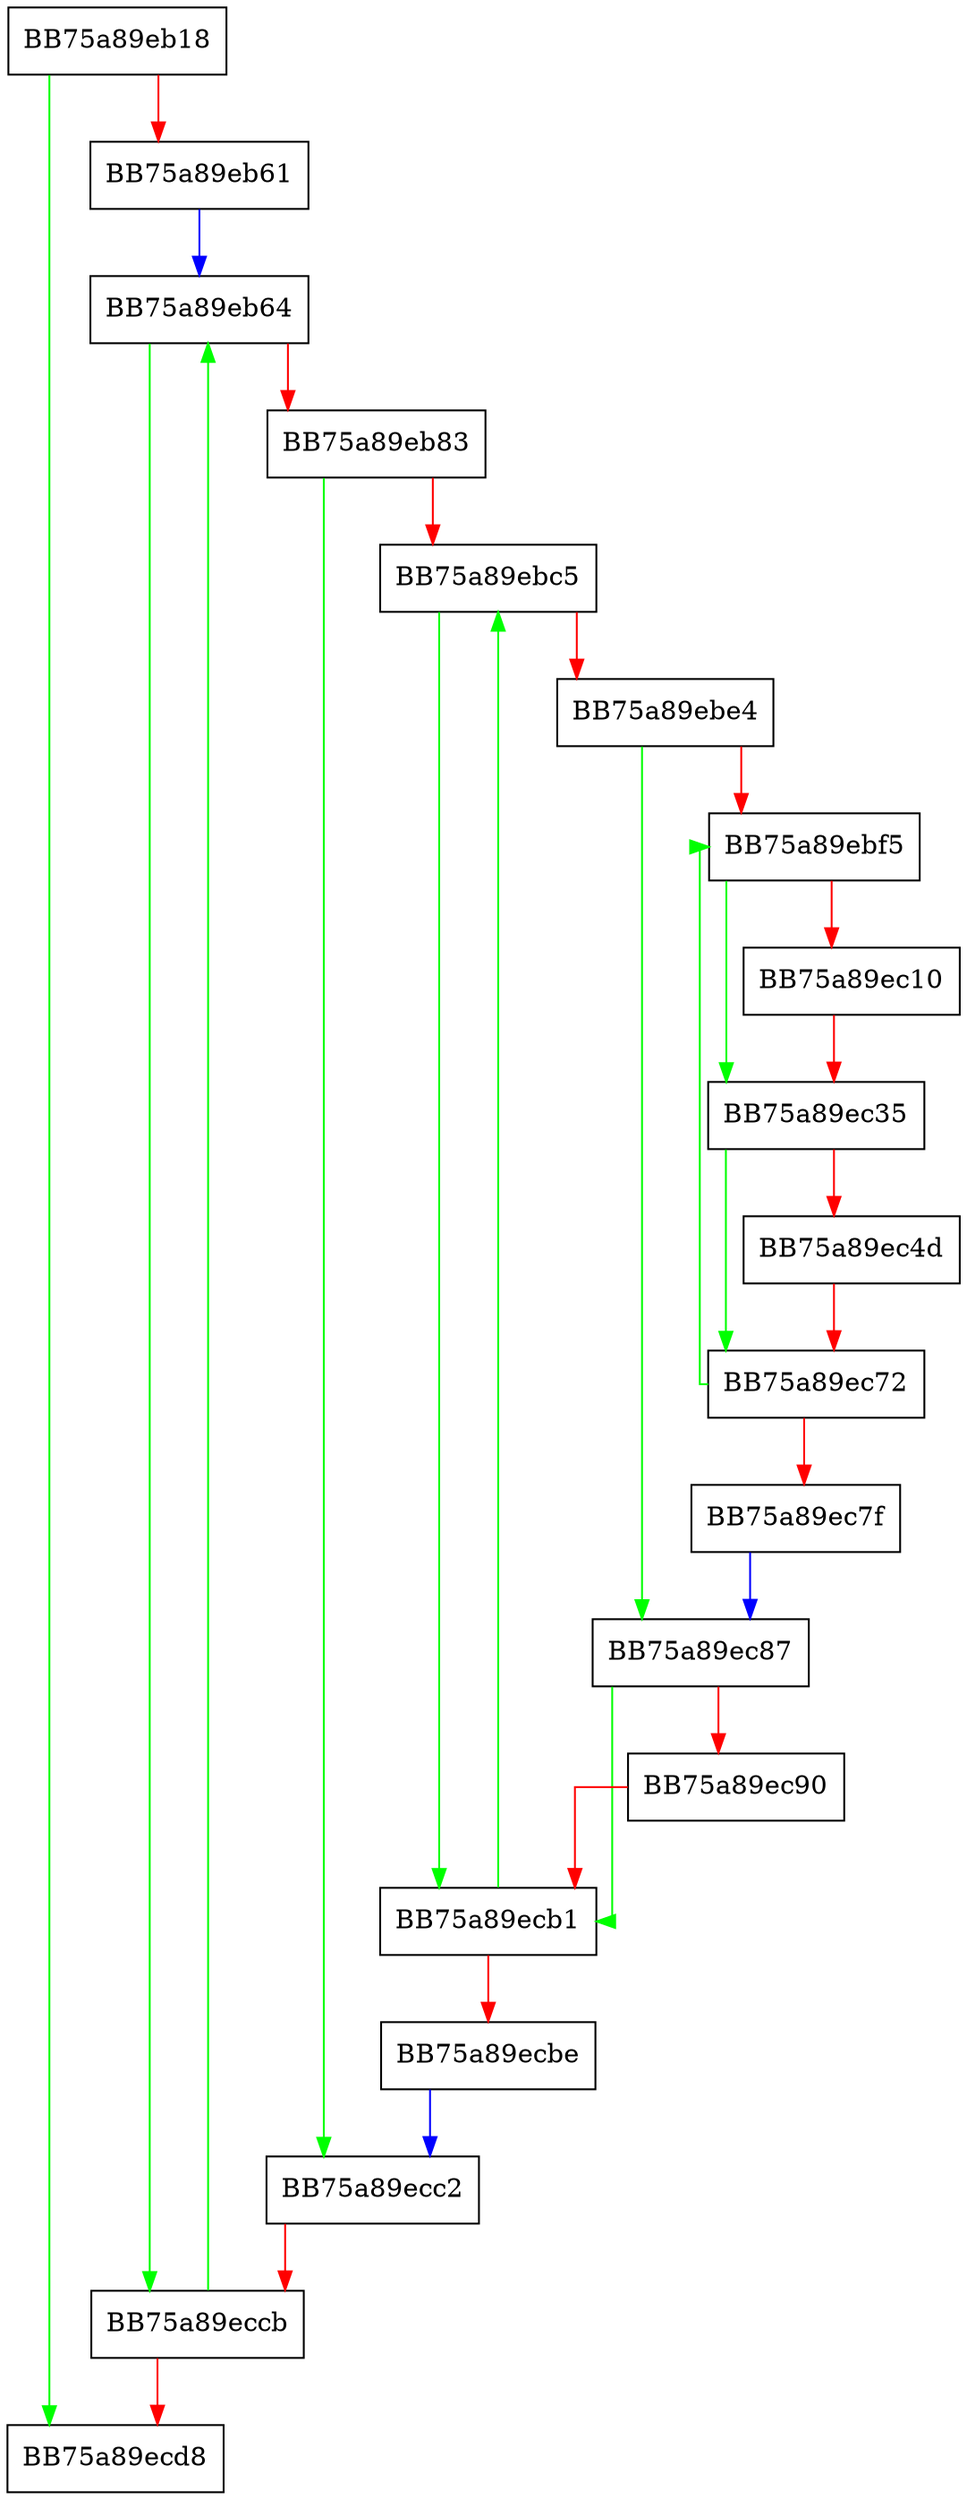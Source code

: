 digraph ProcessUrlResponseContext {
  node [shape="box"];
  graph [splines=ortho];
  BB75a89eb18 -> BB75a89ecd8 [color="green"];
  BB75a89eb18 -> BB75a89eb61 [color="red"];
  BB75a89eb61 -> BB75a89eb64 [color="blue"];
  BB75a89eb64 -> BB75a89eccb [color="green"];
  BB75a89eb64 -> BB75a89eb83 [color="red"];
  BB75a89eb83 -> BB75a89ecc2 [color="green"];
  BB75a89eb83 -> BB75a89ebc5 [color="red"];
  BB75a89ebc5 -> BB75a89ecb1 [color="green"];
  BB75a89ebc5 -> BB75a89ebe4 [color="red"];
  BB75a89ebe4 -> BB75a89ec87 [color="green"];
  BB75a89ebe4 -> BB75a89ebf5 [color="red"];
  BB75a89ebf5 -> BB75a89ec35 [color="green"];
  BB75a89ebf5 -> BB75a89ec10 [color="red"];
  BB75a89ec10 -> BB75a89ec35 [color="red"];
  BB75a89ec35 -> BB75a89ec72 [color="green"];
  BB75a89ec35 -> BB75a89ec4d [color="red"];
  BB75a89ec4d -> BB75a89ec72 [color="red"];
  BB75a89ec72 -> BB75a89ebf5 [color="green"];
  BB75a89ec72 -> BB75a89ec7f [color="red"];
  BB75a89ec7f -> BB75a89ec87 [color="blue"];
  BB75a89ec87 -> BB75a89ecb1 [color="green"];
  BB75a89ec87 -> BB75a89ec90 [color="red"];
  BB75a89ec90 -> BB75a89ecb1 [color="red"];
  BB75a89ecb1 -> BB75a89ebc5 [color="green"];
  BB75a89ecb1 -> BB75a89ecbe [color="red"];
  BB75a89ecbe -> BB75a89ecc2 [color="blue"];
  BB75a89ecc2 -> BB75a89eccb [color="red"];
  BB75a89eccb -> BB75a89eb64 [color="green"];
  BB75a89eccb -> BB75a89ecd8 [color="red"];
}